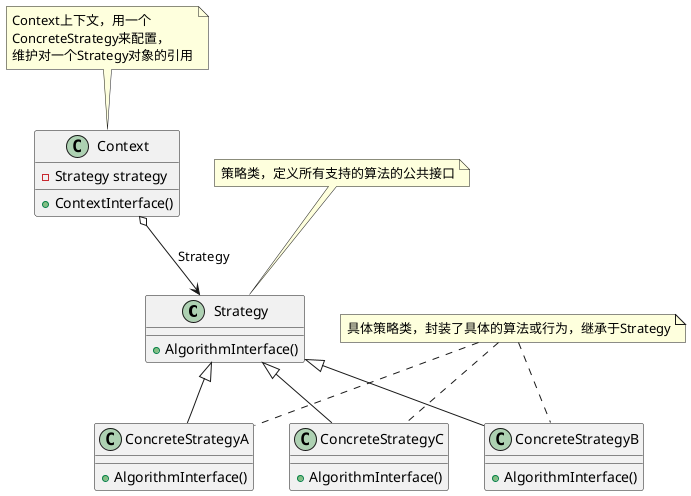 @startuml Strategy

abstract class Strategy
class Strategy {
+AlgorithmInterface() 
}
class Context {
-Strategy strategy
+ContextInterface()
}
class ConcreteStrategyA {
+AlgorithmInterface() 
}
class ConcreteStrategyB {
+AlgorithmInterface() 
}
class ConcreteStrategyC {
+AlgorithmInterface() 
}

Strategy <|-- ConcreteStrategyA
Strategy <|-- ConcreteStrategyB
Strategy <|-- ConcreteStrategyC

note "策略类，定义所有支持的算法的公共接口" as N0
N0 .. Strategy
note "具体策略类，封装了具体的算法或行为，继承于Strategy" as N1
N1 .. ConcreteStrategyA
N1 .. ConcreteStrategyB
N1 .. ConcreteStrategyC
note as N2
    Context上下文，用一个
    ConcreteStrategy来配置，
    维护对一个Strategy对象的引用
end note
N2 .. Context

Context o--> Strategy :Strategy
@enduml